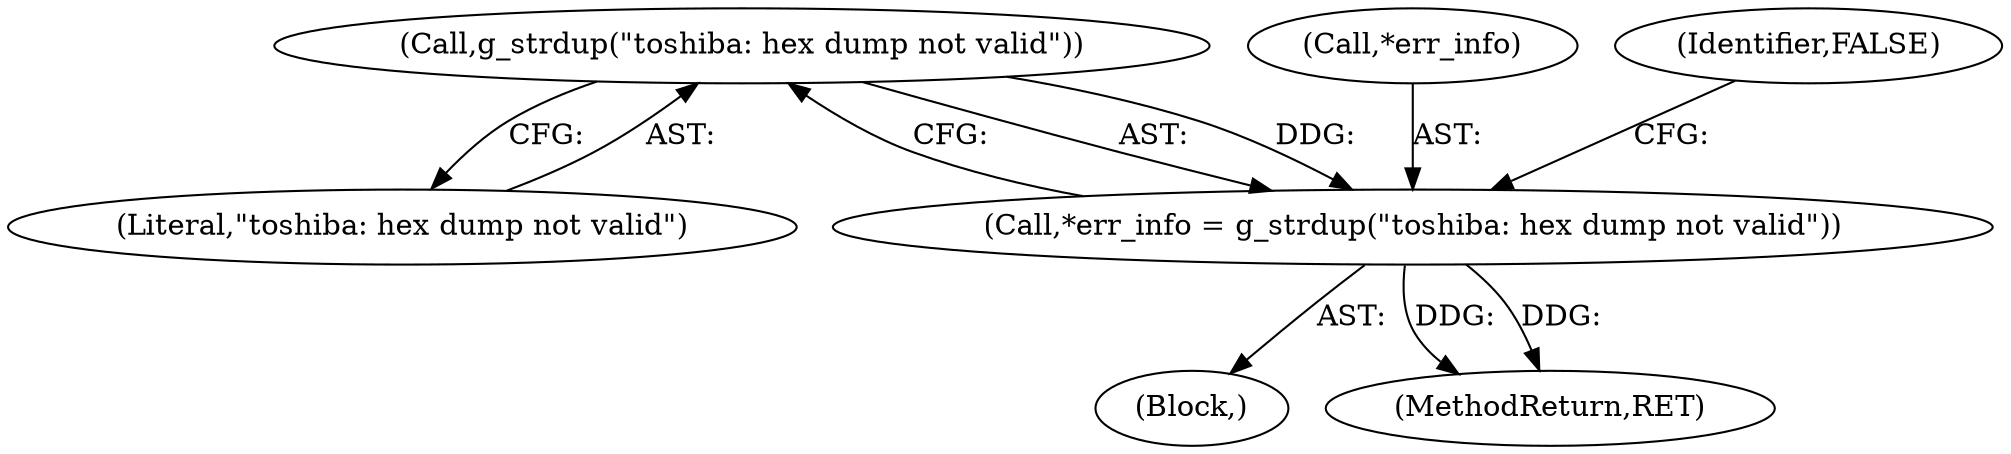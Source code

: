digraph "0_wireshark_3270dfac43da861c714df76513456b46765ff47f@API" {
"1000486" [label="(Call,g_strdup(\"toshiba: hex dump not valid\"))"];
"1000483" [label="(Call,*err_info = g_strdup(\"toshiba: hex dump not valid\"))"];
"1000483" [label="(Call,*err_info = g_strdup(\"toshiba: hex dump not valid\"))"];
"1000484" [label="(Call,*err_info)"];
"1000487" [label="(Literal,\"toshiba: hex dump not valid\")"];
"1000478" [label="(Block,)"];
"1000486" [label="(Call,g_strdup(\"toshiba: hex dump not valid\"))"];
"1000492" [label="(MethodReturn,RET)"];
"1000489" [label="(Identifier,FALSE)"];
"1000486" -> "1000483"  [label="AST: "];
"1000486" -> "1000487"  [label="CFG: "];
"1000487" -> "1000486"  [label="AST: "];
"1000483" -> "1000486"  [label="CFG: "];
"1000486" -> "1000483"  [label="DDG: "];
"1000483" -> "1000478"  [label="AST: "];
"1000484" -> "1000483"  [label="AST: "];
"1000489" -> "1000483"  [label="CFG: "];
"1000483" -> "1000492"  [label="DDG: "];
"1000483" -> "1000492"  [label="DDG: "];
}
